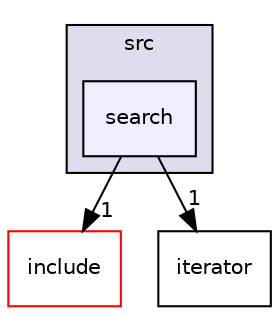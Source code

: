 digraph "search" {
  compound=true
  node [ fontsize="10", fontname="Helvetica"];
  edge [ labelfontsize="10", labelfontname="Helvetica"];
  subgraph clusterdir_68267d1309a1af8e8297ef4c3efbcdba {
    graph [ bgcolor="#ddddee", pencolor="black", label="src" fontname="Helvetica", fontsize="10", URL="dir_68267d1309a1af8e8297ef4c3efbcdba.html"]
  dir_5e53e25df8c865d23c4f0f620d3a69fb [shape=box, label="search", style="filled", fillcolor="#eeeeff", pencolor="black", URL="dir_5e53e25df8c865d23c4f0f620d3a69fb.html"];
  }
  dir_d44c64559bbebec7f509842c48db8b23 [shape=box label="include" fillcolor="white" style="filled" color="red" URL="dir_d44c64559bbebec7f509842c48db8b23.html"];
  dir_8dd3d1725a984f37a21b0944d5621ef5 [shape=box label="iterator" URL="dir_8dd3d1725a984f37a21b0944d5621ef5.html"];
  dir_5e53e25df8c865d23c4f0f620d3a69fb->dir_d44c64559bbebec7f509842c48db8b23 [headlabel="1", labeldistance=1.5 headhref="dir_000059_000008.html"];
  dir_5e53e25df8c865d23c4f0f620d3a69fb->dir_8dd3d1725a984f37a21b0944d5621ef5 [headlabel="1", labeldistance=1.5 headhref="dir_000059_000045.html"];
}

